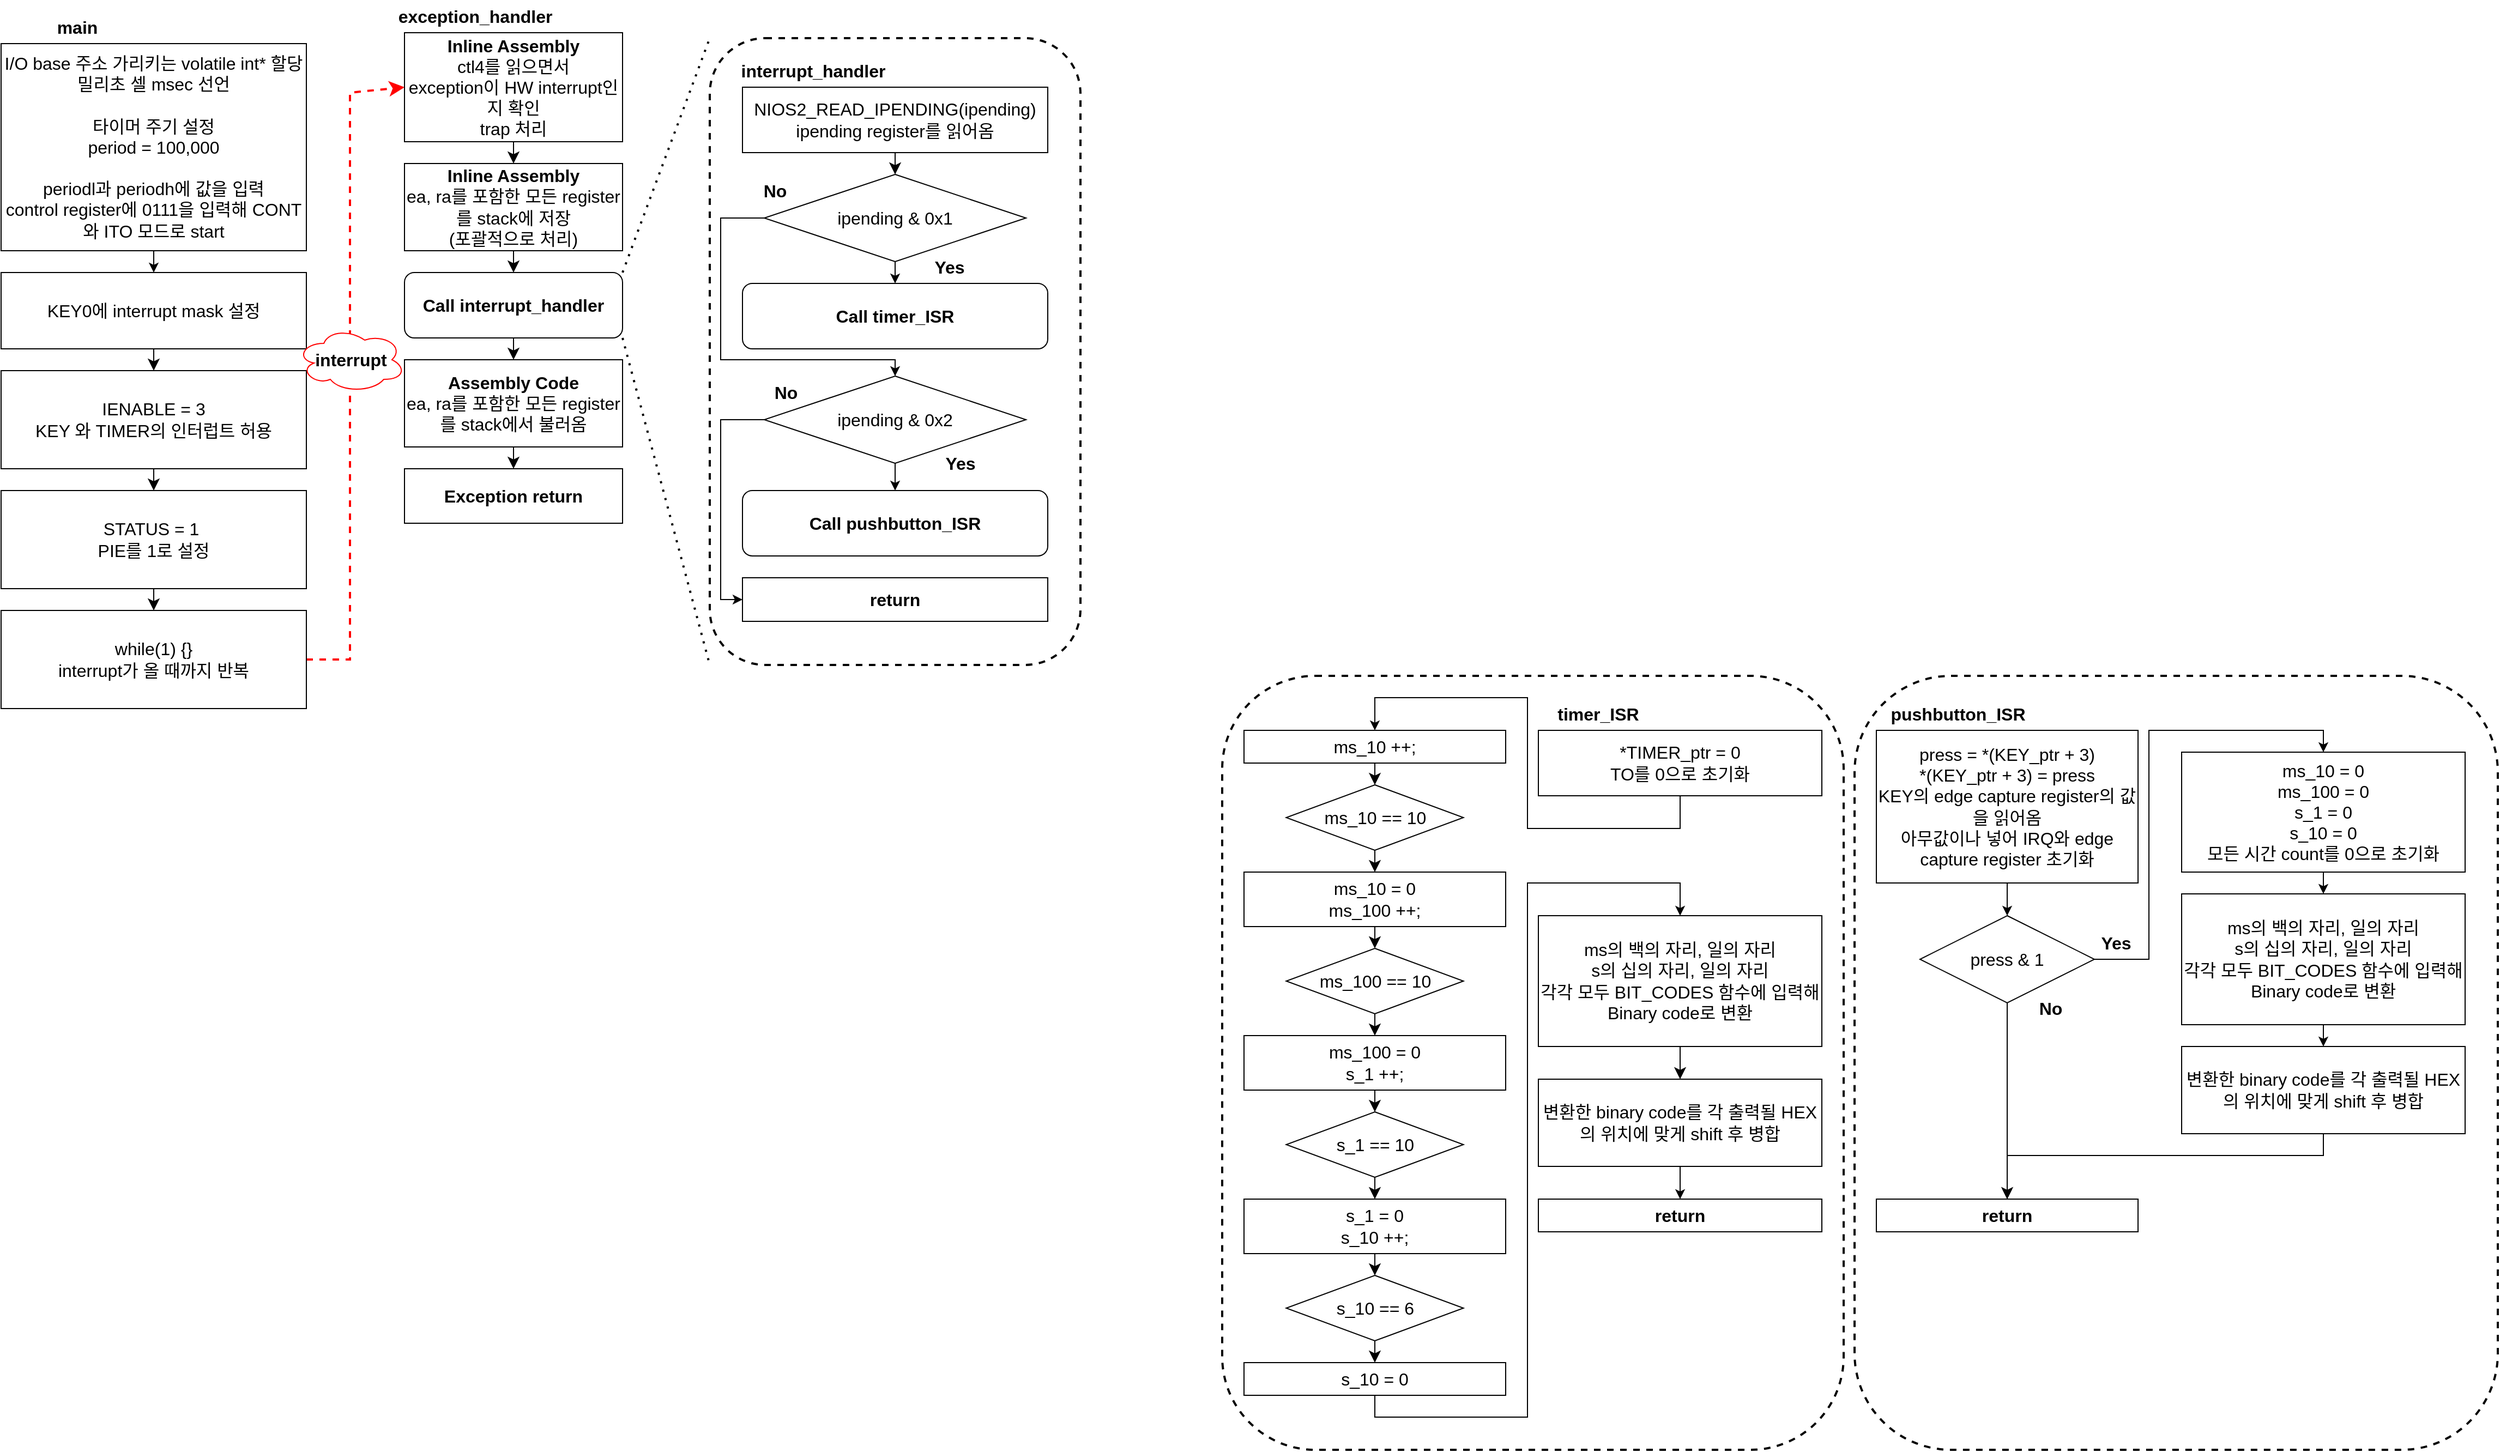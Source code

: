 <mxfile version="24.7.17">
  <diagram name="페이지-1" id="9iILnwIiuNrRD6EVz0-I">
    <mxGraphModel dx="1036" dy="515" grid="1" gridSize="10" guides="1" tooltips="1" connect="1" arrows="1" fold="1" page="1" pageScale="1" pageWidth="827" pageHeight="1169" math="0" shadow="0">
      <root>
        <mxCell id="0" />
        <mxCell id="1" parent="0" />
        <mxCell id="nFpczwYycdGY-wKEFIsx-53" value="main" style="text;html=1;strokeColor=none;fillColor=none;align=center;verticalAlign=middle;whiteSpace=wrap;rounded=0;fontSize=16;fontStyle=1" vertex="1" parent="1">
          <mxGeometry x="80" y="90" width="60" height="30" as="geometry" />
        </mxCell>
        <mxCell id="nFpczwYycdGY-wKEFIsx-54" style="edgeStyle=none;shape=connector;rounded=0;orthogonalLoop=1;jettySize=auto;html=1;exitX=0.5;exitY=1;exitDx=0;exitDy=0;entryX=0.5;entryY=0;entryDx=0;entryDy=0;labelBackgroundColor=default;strokeColor=default;align=center;verticalAlign=middle;fontFamily=Helvetica;fontSize=12;fontColor=default;endArrow=classic;startSize=8;endSize=8;" edge="1" parent="1" source="nFpczwYycdGY-wKEFIsx-55" target="nFpczwYycdGY-wKEFIsx-57">
          <mxGeometry relative="1" as="geometry" />
        </mxCell>
        <mxCell id="nFpczwYycdGY-wKEFIsx-55" value="&lt;font&gt;KEY0에 interrupt mask 설정&lt;/font&gt;" style="rounded=0;whiteSpace=wrap;html=1;fontSize=16;fontColor=#000000;" vertex="1" parent="1">
          <mxGeometry x="40" y="330" width="280" height="70" as="geometry" />
        </mxCell>
        <mxCell id="nFpczwYycdGY-wKEFIsx-56" style="edgeStyle=none;shape=connector;rounded=0;orthogonalLoop=1;jettySize=auto;html=1;exitX=0.5;exitY=1;exitDx=0;exitDy=0;entryX=0.5;entryY=0;entryDx=0;entryDy=0;labelBackgroundColor=default;strokeColor=default;align=center;verticalAlign=middle;fontFamily=Helvetica;fontSize=12;fontColor=default;endArrow=classic;startSize=8;endSize=8;" edge="1" parent="1" source="nFpczwYycdGY-wKEFIsx-57" target="nFpczwYycdGY-wKEFIsx-59">
          <mxGeometry relative="1" as="geometry" />
        </mxCell>
        <mxCell id="nFpczwYycdGY-wKEFIsx-57" value="&lt;font style=&quot;&quot;&gt;IENABLE = 3&lt;/font&gt;&lt;div&gt;&lt;font style=&quot;&quot;&gt;KEY 와 TIMER의 인터럽트 허용&lt;/font&gt;&lt;/div&gt;" style="rounded=0;whiteSpace=wrap;html=1;fontSize=16;fontColor=#000000;" vertex="1" parent="1">
          <mxGeometry x="40" y="420" width="280" height="90" as="geometry" />
        </mxCell>
        <mxCell id="nFpczwYycdGY-wKEFIsx-58" style="edgeStyle=none;shape=connector;rounded=0;orthogonalLoop=1;jettySize=auto;html=1;exitX=0.5;exitY=1;exitDx=0;exitDy=0;entryX=0.5;entryY=0;entryDx=0;entryDy=0;labelBackgroundColor=default;strokeColor=default;align=center;verticalAlign=middle;fontFamily=Helvetica;fontSize=12;fontColor=default;endArrow=classic;startSize=8;endSize=8;" edge="1" parent="1" source="nFpczwYycdGY-wKEFIsx-59" target="nFpczwYycdGY-wKEFIsx-61">
          <mxGeometry relative="1" as="geometry" />
        </mxCell>
        <mxCell id="nFpczwYycdGY-wKEFIsx-59" value="&lt;font&gt;STATUS = 1&amp;nbsp;&lt;/font&gt;&lt;div&gt;&lt;font&gt;PIE를 1로 설정&lt;/font&gt;&lt;/div&gt;" style="rounded=0;whiteSpace=wrap;html=1;fontSize=16;fontColor=#000000;" vertex="1" parent="1">
          <mxGeometry x="40" y="530" width="280" height="90" as="geometry" />
        </mxCell>
        <mxCell id="nFpczwYycdGY-wKEFIsx-60" style="edgeStyle=none;shape=connector;rounded=0;orthogonalLoop=1;jettySize=auto;html=1;exitX=1;exitY=0.5;exitDx=0;exitDy=0;entryX=0;entryY=0.5;entryDx=0;entryDy=0;labelBackgroundColor=default;strokeColor=#FF0000;align=center;verticalAlign=middle;fontFamily=Helvetica;fontSize=12;fontColor=default;endArrow=classic;startSize=8;endSize=8;strokeWidth=2;dashed=1;" edge="1" parent="1" source="nFpczwYycdGY-wKEFIsx-61" target="nFpczwYycdGY-wKEFIsx-63">
          <mxGeometry relative="1" as="geometry">
            <Array as="points">
              <mxPoint x="360" y="685" />
              <mxPoint x="360" y="165" />
            </Array>
          </mxGeometry>
        </mxCell>
        <mxCell id="nFpczwYycdGY-wKEFIsx-61" value="while(1) {}&lt;font&gt;&lt;br&gt;interrupt가 올 때까지 반복&lt;/font&gt;" style="rounded=0;whiteSpace=wrap;html=1;fontSize=16;fontColor=#000000;" vertex="1" parent="1">
          <mxGeometry x="40" y="640" width="280" height="90" as="geometry" />
        </mxCell>
        <mxCell id="nFpczwYycdGY-wKEFIsx-62" style="edgeStyle=none;shape=connector;rounded=0;orthogonalLoop=1;jettySize=auto;html=1;exitX=0.5;exitY=1;exitDx=0;exitDy=0;entryX=0.5;entryY=0;entryDx=0;entryDy=0;labelBackgroundColor=default;strokeColor=default;align=center;verticalAlign=middle;fontFamily=Helvetica;fontSize=12;fontColor=default;endArrow=classic;startSize=8;endSize=8;" edge="1" parent="1" source="nFpczwYycdGY-wKEFIsx-63" target="nFpczwYycdGY-wKEFIsx-66">
          <mxGeometry relative="1" as="geometry" />
        </mxCell>
        <mxCell id="nFpczwYycdGY-wKEFIsx-63" value="&lt;b&gt;Inline Assembly&lt;/b&gt;&lt;br&gt;&lt;font&gt;ctl4를 읽으면서 &lt;br&gt;exception이 HW interrupt인지 확인&lt;br&gt;trap 처리&lt;/font&gt;" style="rounded=0;whiteSpace=wrap;html=1;fontSize=16;fontColor=#000000;" vertex="1" parent="1">
          <mxGeometry x="410" y="110" width="200" height="100" as="geometry" />
        </mxCell>
        <mxCell id="nFpczwYycdGY-wKEFIsx-64" value="exception_handler" style="text;html=1;strokeColor=none;fillColor=none;align=center;verticalAlign=middle;whiteSpace=wrap;rounded=0;fontSize=16;fontStyle=1" vertex="1" parent="1">
          <mxGeometry x="410" y="80" width="130" height="30" as="geometry" />
        </mxCell>
        <mxCell id="nFpczwYycdGY-wKEFIsx-65" style="edgeStyle=none;shape=connector;rounded=0;orthogonalLoop=1;jettySize=auto;html=1;exitX=0.5;exitY=1;exitDx=0;exitDy=0;entryX=0.5;entryY=0;entryDx=0;entryDy=0;labelBackgroundColor=default;strokeColor=default;align=center;verticalAlign=middle;fontFamily=Helvetica;fontSize=12;fontColor=default;endArrow=classic;startSize=8;endSize=8;" edge="1" parent="1" source="nFpczwYycdGY-wKEFIsx-66" target="nFpczwYycdGY-wKEFIsx-68">
          <mxGeometry relative="1" as="geometry" />
        </mxCell>
        <mxCell id="nFpczwYycdGY-wKEFIsx-66" value="&lt;b&gt;Inline Assembly&lt;/b&gt;&lt;br&gt;&lt;font&gt;ea, ra를 포함한 모든 register를 stack에 저장&lt;/font&gt;&lt;div&gt;(포괄적으로 처리)&lt;/div&gt;" style="rounded=0;whiteSpace=wrap;html=1;fontSize=16;fontColor=#000000;" vertex="1" parent="1">
          <mxGeometry x="410" y="230" width="200" height="80" as="geometry" />
        </mxCell>
        <mxCell id="nFpczwYycdGY-wKEFIsx-67" style="edgeStyle=none;shape=connector;rounded=0;orthogonalLoop=1;jettySize=auto;html=1;exitX=0.5;exitY=1;exitDx=0;exitDy=0;entryX=0.5;entryY=0;entryDx=0;entryDy=0;labelBackgroundColor=default;strokeColor=default;align=center;verticalAlign=middle;fontFamily=Helvetica;fontSize=12;fontColor=default;endArrow=classic;startSize=8;endSize=8;" edge="1" parent="1" source="nFpczwYycdGY-wKEFIsx-68" target="nFpczwYycdGY-wKEFIsx-70">
          <mxGeometry relative="1" as="geometry" />
        </mxCell>
        <mxCell id="nFpczwYycdGY-wKEFIsx-68" value="Call interrupt_handler" style="rounded=1;whiteSpace=wrap;html=1;fontSize=16;fontStyle=1" vertex="1" parent="1">
          <mxGeometry x="410" y="330" width="200" height="60" as="geometry" />
        </mxCell>
        <mxCell id="nFpczwYycdGY-wKEFIsx-69" style="edgeStyle=none;shape=connector;rounded=0;orthogonalLoop=1;jettySize=auto;html=1;exitX=0.5;exitY=1;exitDx=0;exitDy=0;entryX=0.5;entryY=0;entryDx=0;entryDy=0;labelBackgroundColor=default;strokeColor=default;align=center;verticalAlign=middle;fontFamily=Helvetica;fontSize=12;fontColor=default;endArrow=classic;startSize=8;endSize=8;" edge="1" parent="1" source="nFpczwYycdGY-wKEFIsx-70" target="nFpczwYycdGY-wKEFIsx-71">
          <mxGeometry relative="1" as="geometry" />
        </mxCell>
        <mxCell id="nFpczwYycdGY-wKEFIsx-70" value="&lt;b&gt;Assembly Code&lt;/b&gt;&lt;br&gt;&lt;font&gt;ea, ra를 포함한 모든 register를 stack에서 불러옴&lt;/font&gt;" style="rounded=0;whiteSpace=wrap;html=1;fontSize=16;fontColor=#000000;" vertex="1" parent="1">
          <mxGeometry x="410" y="410" width="200" height="80" as="geometry" />
        </mxCell>
        <mxCell id="nFpczwYycdGY-wKEFIsx-71" value="&lt;b&gt;Exception return&lt;/b&gt;" style="rounded=0;whiteSpace=wrap;html=1;fontSize=16;" vertex="1" parent="1">
          <mxGeometry x="410" y="510" width="200" height="50" as="geometry" />
        </mxCell>
        <mxCell id="nFpczwYycdGY-wKEFIsx-72" style="edgeStyle=none;curved=1;rounded=0;orthogonalLoop=1;jettySize=auto;html=1;exitX=0.5;exitY=1;exitDx=0;exitDy=0;entryX=0.5;entryY=0;entryDx=0;entryDy=0;fontSize=12;startSize=8;endSize=8;" edge="1" parent="1" source="nFpczwYycdGY-wKEFIsx-73" target="nFpczwYycdGY-wKEFIsx-77">
          <mxGeometry relative="1" as="geometry" />
        </mxCell>
        <mxCell id="nFpczwYycdGY-wKEFIsx-73" value="NIOS2_READ_IPENDING(ipending)&lt;br&gt;ipending register를 읽어옴" style="rounded=0;whiteSpace=wrap;html=1;fontSize=16;" vertex="1" parent="1">
          <mxGeometry x="720" y="160" width="280" height="60" as="geometry" />
        </mxCell>
        <mxCell id="nFpczwYycdGY-wKEFIsx-74" value="interrupt_handler" style="text;html=1;strokeColor=none;fillColor=none;align=center;verticalAlign=middle;whiteSpace=wrap;rounded=0;fontSize=16;fontStyle=1" vertex="1" parent="1">
          <mxGeometry x="720" y="130" width="130" height="30" as="geometry" />
        </mxCell>
        <mxCell id="nFpczwYycdGY-wKEFIsx-75" style="edgeStyle=orthogonalEdgeStyle;rounded=0;orthogonalLoop=1;jettySize=auto;html=1;exitX=0.5;exitY=1;exitDx=0;exitDy=0;entryX=0.5;entryY=0;entryDx=0;entryDy=0;" edge="1" parent="1" source="nFpczwYycdGY-wKEFIsx-77" target="nFpczwYycdGY-wKEFIsx-78">
          <mxGeometry relative="1" as="geometry" />
        </mxCell>
        <mxCell id="nFpczwYycdGY-wKEFIsx-76" style="edgeStyle=orthogonalEdgeStyle;rounded=0;orthogonalLoop=1;jettySize=auto;html=1;exitX=0;exitY=0.5;exitDx=0;exitDy=0;entryX=0.5;entryY=0;entryDx=0;entryDy=0;" edge="1" parent="1" source="nFpczwYycdGY-wKEFIsx-77" target="nFpczwYycdGY-wKEFIsx-89">
          <mxGeometry relative="1" as="geometry">
            <Array as="points">
              <mxPoint x="700" y="280" />
              <mxPoint x="700" y="410" />
              <mxPoint x="860" y="410" />
            </Array>
          </mxGeometry>
        </mxCell>
        <mxCell id="nFpczwYycdGY-wKEFIsx-77" value="ipending &amp;amp; 0x1" style="rhombus;whiteSpace=wrap;html=1;fontSize=16;" vertex="1" parent="1">
          <mxGeometry x="740" y="240" width="240" height="80" as="geometry" />
        </mxCell>
        <mxCell id="nFpczwYycdGY-wKEFIsx-78" value="Call timer_ISR" style="rounded=1;whiteSpace=wrap;html=1;fontSize=16;fontStyle=1" vertex="1" parent="1">
          <mxGeometry x="720" y="340" width="280" height="60" as="geometry" />
        </mxCell>
        <mxCell id="nFpczwYycdGY-wKEFIsx-79" value="Yes" style="text;html=1;strokeColor=none;fillColor=none;align=center;verticalAlign=middle;whiteSpace=wrap;rounded=0;fontSize=16;fontStyle=1" vertex="1" parent="1">
          <mxGeometry x="880" y="310" width="60" height="30" as="geometry" />
        </mxCell>
        <mxCell id="nFpczwYycdGY-wKEFIsx-80" value="return" style="rounded=0;whiteSpace=wrap;html=1;fontSize=16;fontStyle=1" vertex="1" parent="1">
          <mxGeometry x="720" y="610" width="280" height="40" as="geometry" />
        </mxCell>
        <mxCell id="nFpczwYycdGY-wKEFIsx-81" value="No" style="text;html=1;strokeColor=none;fillColor=none;align=center;verticalAlign=middle;whiteSpace=wrap;rounded=0;fontSize=16;fontStyle=1" vertex="1" parent="1">
          <mxGeometry x="720" y="240" width="60" height="30" as="geometry" />
        </mxCell>
        <mxCell id="nFpczwYycdGY-wKEFIsx-82" value="interrupt" style="ellipse;shape=cloud;whiteSpace=wrap;html=1;strokeColor=#FF0000;align=center;verticalAlign=middle;fontFamily=Helvetica;fontSize=16;fontColor=default;fillColor=default;fontStyle=1;gradientColor=none;" vertex="1" parent="1">
          <mxGeometry x="311" y="380" width="100" height="60" as="geometry" />
        </mxCell>
        <mxCell id="nFpczwYycdGY-wKEFIsx-83" value="" style="endArrow=none;dashed=1;html=1;dashPattern=1 3;strokeWidth=2;rounded=0;labelBackgroundColor=default;strokeColor=default;align=center;verticalAlign=middle;fontFamily=Helvetica;fontSize=12;fontColor=default;startSize=8;endSize=8;shape=connector;exitX=1;exitY=0;exitDx=0;exitDy=0;entryX=0;entryY=0;entryDx=0;entryDy=0;" edge="1" parent="1" source="nFpczwYycdGY-wKEFIsx-68" target="nFpczwYycdGY-wKEFIsx-93">
          <mxGeometry width="50" height="50" relative="1" as="geometry">
            <mxPoint x="680" y="370" as="sourcePoint" />
            <mxPoint x="660" y="115.0" as="targetPoint" />
          </mxGeometry>
        </mxCell>
        <mxCell id="nFpczwYycdGY-wKEFIsx-84" value="" style="endArrow=none;dashed=1;html=1;dashPattern=1 3;strokeWidth=2;rounded=0;labelBackgroundColor=default;strokeColor=default;align=center;verticalAlign=middle;fontFamily=Helvetica;fontSize=12;fontColor=default;startSize=8;endSize=8;shape=connector;exitX=1;exitY=1;exitDx=0;exitDy=0;entryX=0;entryY=1;entryDx=0;entryDy=0;" edge="1" parent="1" source="nFpczwYycdGY-wKEFIsx-68" target="nFpczwYycdGY-wKEFIsx-93">
          <mxGeometry width="50" height="50" relative="1" as="geometry">
            <mxPoint x="680" y="370" as="sourcePoint" />
            <mxPoint x="660" y="540.0" as="targetPoint" />
          </mxGeometry>
        </mxCell>
        <mxCell id="nFpczwYycdGY-wKEFIsx-85" style="edgeStyle=orthogonalEdgeStyle;rounded=0;orthogonalLoop=1;jettySize=auto;html=1;exitX=0.5;exitY=1;exitDx=0;exitDy=0;entryX=0.5;entryY=0;entryDx=0;entryDy=0;" edge="1" parent="1" source="nFpczwYycdGY-wKEFIsx-86" target="nFpczwYycdGY-wKEFIsx-55">
          <mxGeometry relative="1" as="geometry" />
        </mxCell>
        <mxCell id="nFpczwYycdGY-wKEFIsx-86" value="&lt;div&gt;I/O base 주소 가리키는 volatile int* 할당&lt;/div&gt;&lt;div&gt;밀리초 셀 msec 선언&lt;/div&gt;&lt;div&gt;&lt;br&gt;&lt;/div&gt;타이머 주기 설정&lt;div&gt;period = 100,000&lt;br&gt;&lt;br&gt;periodl과 periodh에 값을 입력&lt;br&gt;control register에 0111을 입력해 CONT와 ITO 모드로 start&lt;/div&gt;" style="rounded=0;whiteSpace=wrap;html=1;fontSize=16;fontColor=#000000;" vertex="1" parent="1">
          <mxGeometry x="40" y="120" width="280" height="190" as="geometry" />
        </mxCell>
        <mxCell id="nFpczwYycdGY-wKEFIsx-87" style="edgeStyle=orthogonalEdgeStyle;rounded=0;orthogonalLoop=1;jettySize=auto;html=1;exitX=0.5;exitY=1;exitDx=0;exitDy=0;entryX=0.5;entryY=0;entryDx=0;entryDy=0;" edge="1" parent="1" source="nFpczwYycdGY-wKEFIsx-89" target="nFpczwYycdGY-wKEFIsx-92">
          <mxGeometry relative="1" as="geometry" />
        </mxCell>
        <mxCell id="nFpczwYycdGY-wKEFIsx-88" style="edgeStyle=orthogonalEdgeStyle;rounded=0;orthogonalLoop=1;jettySize=auto;html=1;exitX=0;exitY=0.5;exitDx=0;exitDy=0;entryX=0;entryY=0.5;entryDx=0;entryDy=0;" edge="1" parent="1" source="nFpczwYycdGY-wKEFIsx-89" target="nFpczwYycdGY-wKEFIsx-80">
          <mxGeometry relative="1" as="geometry">
            <Array as="points">
              <mxPoint x="700" y="465" />
              <mxPoint x="700" y="630" />
            </Array>
          </mxGeometry>
        </mxCell>
        <mxCell id="nFpczwYycdGY-wKEFIsx-89" value="ipending &amp;amp; 0x2" style="rhombus;whiteSpace=wrap;html=1;fontSize=16;" vertex="1" parent="1">
          <mxGeometry x="740" y="425" width="240" height="80" as="geometry" />
        </mxCell>
        <mxCell id="nFpczwYycdGY-wKEFIsx-90" value="Yes" style="text;html=1;strokeColor=none;fillColor=none;align=center;verticalAlign=middle;whiteSpace=wrap;rounded=0;fontSize=16;fontStyle=1" vertex="1" parent="1">
          <mxGeometry x="890" y="490" width="60" height="30" as="geometry" />
        </mxCell>
        <mxCell id="nFpczwYycdGY-wKEFIsx-91" value="No" style="text;html=1;strokeColor=none;fillColor=none;align=center;verticalAlign=middle;whiteSpace=wrap;rounded=0;fontSize=16;fontStyle=1" vertex="1" parent="1">
          <mxGeometry x="730" y="425" width="60" height="30" as="geometry" />
        </mxCell>
        <mxCell id="nFpczwYycdGY-wKEFIsx-92" value="Call pushbutton_ISR" style="rounded=1;whiteSpace=wrap;html=1;fontSize=16;fontStyle=1" vertex="1" parent="1">
          <mxGeometry x="720" y="530" width="280" height="60" as="geometry" />
        </mxCell>
        <mxCell id="nFpczwYycdGY-wKEFIsx-93" value="" style="rounded=1;whiteSpace=wrap;html=1;dashed=1;strokeWidth=2;fillColor=none;" vertex="1" parent="1">
          <mxGeometry x="690" y="115" width="340" height="575" as="geometry" />
        </mxCell>
        <mxCell id="nFpczwYycdGY-wKEFIsx-94" style="edgeStyle=none;shape=connector;rounded=0;orthogonalLoop=1;jettySize=auto;html=1;exitX=0.5;exitY=1;exitDx=0;exitDy=0;entryX=0.5;entryY=0;entryDx=0;entryDy=0;labelBackgroundColor=default;strokeColor=default;align=center;verticalAlign=middle;fontFamily=Helvetica;fontSize=12;fontColor=default;endArrow=classic;startSize=8;endSize=8;" edge="1" parent="1" source="nFpczwYycdGY-wKEFIsx-95" target="nFpczwYycdGY-wKEFIsx-97">
          <mxGeometry relative="1" as="geometry" />
        </mxCell>
        <mxCell id="nFpczwYycdGY-wKEFIsx-95" value="ms_10 ++;" style="rounded=0;whiteSpace=wrap;html=1;fontSize=16;" vertex="1" parent="1">
          <mxGeometry x="1180" y="750" width="240" height="30" as="geometry" />
        </mxCell>
        <mxCell id="nFpczwYycdGY-wKEFIsx-96" style="edgeStyle=none;shape=connector;rounded=0;orthogonalLoop=1;jettySize=auto;html=1;exitX=0.5;exitY=1;exitDx=0;exitDy=0;entryX=0.5;entryY=0;entryDx=0;entryDy=0;labelBackgroundColor=default;strokeColor=default;align=center;verticalAlign=middle;fontFamily=Helvetica;fontSize=12;fontColor=default;endArrow=classic;startSize=8;endSize=8;" edge="1" parent="1" source="nFpczwYycdGY-wKEFIsx-97" target="nFpczwYycdGY-wKEFIsx-99">
          <mxGeometry relative="1" as="geometry" />
        </mxCell>
        <mxCell id="nFpczwYycdGY-wKEFIsx-97" value="ms_10 == 10" style="rhombus;whiteSpace=wrap;html=1;fontSize=16;" vertex="1" parent="1">
          <mxGeometry x="1218.75" y="800" width="162.5" height="60" as="geometry" />
        </mxCell>
        <mxCell id="nFpczwYycdGY-wKEFIsx-98" style="edgeStyle=none;shape=connector;rounded=0;orthogonalLoop=1;jettySize=auto;html=1;exitX=0.5;exitY=1;exitDx=0;exitDy=0;entryX=0.5;entryY=0;entryDx=0;entryDy=0;labelBackgroundColor=default;strokeColor=default;align=center;verticalAlign=middle;fontFamily=Helvetica;fontSize=12;fontColor=default;endArrow=classic;startSize=8;endSize=8;" edge="1" parent="1" source="nFpczwYycdGY-wKEFIsx-99" target="nFpczwYycdGY-wKEFIsx-101">
          <mxGeometry relative="1" as="geometry" />
        </mxCell>
        <mxCell id="nFpczwYycdGY-wKEFIsx-99" value="ms_10 = 0&lt;br&gt;ms_100 ++;" style="rounded=0;whiteSpace=wrap;html=1;fontSize=16;" vertex="1" parent="1">
          <mxGeometry x="1180" y="880" width="240" height="50" as="geometry" />
        </mxCell>
        <mxCell id="nFpczwYycdGY-wKEFIsx-100" style="edgeStyle=none;shape=connector;rounded=0;orthogonalLoop=1;jettySize=auto;html=1;exitX=0.5;exitY=1;exitDx=0;exitDy=0;entryX=0.5;entryY=0;entryDx=0;entryDy=0;labelBackgroundColor=default;strokeColor=default;align=center;verticalAlign=middle;fontFamily=Helvetica;fontSize=12;fontColor=default;endArrow=classic;startSize=8;endSize=8;" edge="1" parent="1" source="nFpczwYycdGY-wKEFIsx-101" target="nFpczwYycdGY-wKEFIsx-103">
          <mxGeometry relative="1" as="geometry" />
        </mxCell>
        <mxCell id="nFpczwYycdGY-wKEFIsx-101" value="ms_100 == 10" style="rhombus;whiteSpace=wrap;html=1;fontSize=16;" vertex="1" parent="1">
          <mxGeometry x="1218.75" y="950" width="162.5" height="60" as="geometry" />
        </mxCell>
        <mxCell id="nFpczwYycdGY-wKEFIsx-102" style="edgeStyle=none;shape=connector;rounded=0;orthogonalLoop=1;jettySize=auto;html=1;exitX=0.5;exitY=1;exitDx=0;exitDy=0;entryX=0.5;entryY=0;entryDx=0;entryDy=0;labelBackgroundColor=default;strokeColor=default;align=center;verticalAlign=middle;fontFamily=Helvetica;fontSize=12;fontColor=default;endArrow=classic;startSize=8;endSize=8;" edge="1" parent="1" source="nFpczwYycdGY-wKEFIsx-103" target="nFpczwYycdGY-wKEFIsx-105">
          <mxGeometry relative="1" as="geometry" />
        </mxCell>
        <mxCell id="nFpczwYycdGY-wKEFIsx-103" value="ms_100 = 0&lt;br&gt;s_1 ++;" style="rounded=0;whiteSpace=wrap;html=1;fontSize=16;" vertex="1" parent="1">
          <mxGeometry x="1180" y="1030" width="240" height="50" as="geometry" />
        </mxCell>
        <mxCell id="nFpczwYycdGY-wKEFIsx-104" style="edgeStyle=none;shape=connector;rounded=0;orthogonalLoop=1;jettySize=auto;html=1;exitX=0.5;exitY=1;exitDx=0;exitDy=0;entryX=0.5;entryY=0;entryDx=0;entryDy=0;labelBackgroundColor=default;strokeColor=default;align=center;verticalAlign=middle;fontFamily=Helvetica;fontSize=12;fontColor=default;endArrow=classic;startSize=8;endSize=8;" edge="1" parent="1" source="nFpczwYycdGY-wKEFIsx-105" target="nFpczwYycdGY-wKEFIsx-107">
          <mxGeometry relative="1" as="geometry" />
        </mxCell>
        <mxCell id="nFpczwYycdGY-wKEFIsx-105" value="s_1 == 10" style="rhombus;whiteSpace=wrap;html=1;fontSize=16;" vertex="1" parent="1">
          <mxGeometry x="1218.75" y="1100" width="162.5" height="60" as="geometry" />
        </mxCell>
        <mxCell id="nFpczwYycdGY-wKEFIsx-106" style="edgeStyle=none;shape=connector;rounded=0;orthogonalLoop=1;jettySize=auto;html=1;exitX=0.5;exitY=1;exitDx=0;exitDy=0;entryX=0.5;entryY=0;entryDx=0;entryDy=0;labelBackgroundColor=default;strokeColor=default;align=center;verticalAlign=middle;fontFamily=Helvetica;fontSize=12;fontColor=default;endArrow=classic;startSize=8;endSize=8;" edge="1" parent="1" source="nFpczwYycdGY-wKEFIsx-107" target="nFpczwYycdGY-wKEFIsx-109">
          <mxGeometry relative="1" as="geometry" />
        </mxCell>
        <mxCell id="nFpczwYycdGY-wKEFIsx-107" value="s_1 = 0&lt;br&gt;s_10 ++;" style="rounded=0;whiteSpace=wrap;html=1;fontSize=16;" vertex="1" parent="1">
          <mxGeometry x="1180" y="1180" width="240" height="50" as="geometry" />
        </mxCell>
        <mxCell id="nFpczwYycdGY-wKEFIsx-108" style="edgeStyle=none;shape=connector;rounded=0;orthogonalLoop=1;jettySize=auto;html=1;exitX=0.5;exitY=1;exitDx=0;exitDy=0;entryX=0.5;entryY=0;entryDx=0;entryDy=0;labelBackgroundColor=default;strokeColor=default;align=center;verticalAlign=middle;fontFamily=Helvetica;fontSize=12;fontColor=default;endArrow=classic;startSize=8;endSize=8;" edge="1" parent="1" source="nFpczwYycdGY-wKEFIsx-109" target="nFpczwYycdGY-wKEFIsx-111">
          <mxGeometry relative="1" as="geometry" />
        </mxCell>
        <mxCell id="nFpczwYycdGY-wKEFIsx-109" value="s_10 == 6" style="rhombus;whiteSpace=wrap;html=1;fontSize=16;" vertex="1" parent="1">
          <mxGeometry x="1218.75" y="1250" width="162.5" height="60" as="geometry" />
        </mxCell>
        <mxCell id="nFpczwYycdGY-wKEFIsx-110" style="edgeStyle=orthogonalEdgeStyle;rounded=0;orthogonalLoop=1;jettySize=auto;html=1;exitX=0.5;exitY=1;exitDx=0;exitDy=0;entryX=0.5;entryY=0;entryDx=0;entryDy=0;" edge="1" parent="1" source="nFpczwYycdGY-wKEFIsx-111" target="nFpczwYycdGY-wKEFIsx-119">
          <mxGeometry relative="1" as="geometry">
            <Array as="points">
              <mxPoint x="1300" y="1380" />
              <mxPoint x="1440" y="1380" />
              <mxPoint x="1440" y="890" />
              <mxPoint x="1580" y="890" />
            </Array>
          </mxGeometry>
        </mxCell>
        <mxCell id="nFpczwYycdGY-wKEFIsx-111" value="s_10 = 0" style="rounded=0;whiteSpace=wrap;html=1;fontSize=16;" vertex="1" parent="1">
          <mxGeometry x="1180" y="1330" width="240" height="30" as="geometry" />
        </mxCell>
        <mxCell id="nFpczwYycdGY-wKEFIsx-112" value="timer_ISR" style="text;html=1;strokeColor=none;fillColor=none;align=center;verticalAlign=middle;whiteSpace=wrap;rounded=0;fontSize=16;fontStyle=1" vertex="1" parent="1">
          <mxGeometry x="1450" y="720" width="110" height="30" as="geometry" />
        </mxCell>
        <mxCell id="nFpczwYycdGY-wKEFIsx-113" style="edgeStyle=orthogonalEdgeStyle;rounded=0;orthogonalLoop=1;jettySize=auto;html=1;exitX=0.5;exitY=1;exitDx=0;exitDy=0;entryX=0.5;entryY=0;entryDx=0;entryDy=0;" edge="1" parent="1" source="nFpczwYycdGY-wKEFIsx-114" target="nFpczwYycdGY-wKEFIsx-95">
          <mxGeometry relative="1" as="geometry">
            <Array as="points">
              <mxPoint x="1580" y="840" />
              <mxPoint x="1440" y="840" />
              <mxPoint x="1440" y="720" />
              <mxPoint x="1300" y="720" />
            </Array>
          </mxGeometry>
        </mxCell>
        <mxCell id="nFpczwYycdGY-wKEFIsx-114" value="*TIMER_ptr = 0&lt;br&gt;TO를 0으로 초기화" style="rounded=0;whiteSpace=wrap;html=1;strokeColor=default;align=center;verticalAlign=middle;fontFamily=Helvetica;fontSize=16;fontColor=default;fillColor=default;" vertex="1" parent="1">
          <mxGeometry x="1450" y="750" width="260" height="60" as="geometry" />
        </mxCell>
        <mxCell id="nFpczwYycdGY-wKEFIsx-115" value="return" style="rounded=0;whiteSpace=wrap;html=1;strokeColor=default;align=center;verticalAlign=middle;fontFamily=Helvetica;fontSize=16;fontColor=default;fillColor=default;fontStyle=1" vertex="1" parent="1">
          <mxGeometry x="1450" y="1180" width="260" height="30" as="geometry" />
        </mxCell>
        <mxCell id="nFpczwYycdGY-wKEFIsx-116" style="edgeStyle=orthogonalEdgeStyle;rounded=0;orthogonalLoop=1;jettySize=auto;html=1;exitX=0.5;exitY=1;exitDx=0;exitDy=0;entryX=0.5;entryY=0;entryDx=0;entryDy=0;" edge="1" parent="1" source="nFpczwYycdGY-wKEFIsx-117" target="nFpczwYycdGY-wKEFIsx-115">
          <mxGeometry relative="1" as="geometry" />
        </mxCell>
        <mxCell id="nFpczwYycdGY-wKEFIsx-117" value="변환한 binary code를 각 출력될 HEX의 위치에 맞게 shift 후 병합" style="rounded=0;whiteSpace=wrap;html=1;strokeColor=default;align=center;verticalAlign=middle;fontFamily=Helvetica;fontSize=16;fontColor=default;fillColor=default;" vertex="1" parent="1">
          <mxGeometry x="1450" y="1070" width="260" height="80" as="geometry" />
        </mxCell>
        <mxCell id="nFpczwYycdGY-wKEFIsx-118" style="edgeStyle=none;shape=connector;rounded=0;orthogonalLoop=1;jettySize=auto;html=1;exitX=0.5;exitY=1;exitDx=0;exitDy=0;entryX=0.5;entryY=0;entryDx=0;entryDy=0;labelBackgroundColor=default;strokeColor=default;align=center;verticalAlign=middle;fontFamily=Helvetica;fontSize=12;fontColor=default;endArrow=classic;startSize=8;endSize=8;" edge="1" parent="1" source="nFpczwYycdGY-wKEFIsx-119" target="nFpczwYycdGY-wKEFIsx-117">
          <mxGeometry relative="1" as="geometry" />
        </mxCell>
        <mxCell id="nFpczwYycdGY-wKEFIsx-119" value="ms의 백의 자리, 일의 자리&lt;br&gt;s의 십의 자리, 일의 자리&lt;br&gt;각각 모두 BIT_CODES 함수에 입력해 Binary code로 변환" style="rounded=0;whiteSpace=wrap;html=1;strokeColor=default;align=center;verticalAlign=middle;fontFamily=Helvetica;fontSize=16;fontColor=default;fillColor=default;" vertex="1" parent="1">
          <mxGeometry x="1450" y="920" width="260" height="120" as="geometry" />
        </mxCell>
        <mxCell id="nFpczwYycdGY-wKEFIsx-120" value="pushbutton_ISR" style="text;html=1;strokeColor=none;fillColor=none;align=center;verticalAlign=middle;whiteSpace=wrap;rounded=0;fontSize=16;fontStyle=1" vertex="1" parent="1">
          <mxGeometry x="1760" y="720" width="150" height="30" as="geometry" />
        </mxCell>
        <mxCell id="nFpczwYycdGY-wKEFIsx-121" style="edgeStyle=orthogonalEdgeStyle;rounded=0;orthogonalLoop=1;jettySize=auto;html=1;exitX=0.5;exitY=1;exitDx=0;exitDy=0;entryX=0.5;entryY=0;entryDx=0;entryDy=0;" edge="1" parent="1" source="nFpczwYycdGY-wKEFIsx-122" target="nFpczwYycdGY-wKEFIsx-125">
          <mxGeometry relative="1" as="geometry" />
        </mxCell>
        <mxCell id="nFpczwYycdGY-wKEFIsx-122" value="press = *(KEY_ptr + 3)&lt;br&gt;*(KEY_ptr + 3) = press&lt;br&gt;KEY의 edge capture register의 값을 읽어옴&lt;br&gt;아무값이나 넣어 IRQ와 edge capture register 초기화" style="rounded=0;whiteSpace=wrap;html=1;fontSize=16;" vertex="1" parent="1">
          <mxGeometry x="1760" y="750" width="240" height="140" as="geometry" />
        </mxCell>
        <mxCell id="nFpczwYycdGY-wKEFIsx-123" style="edgeStyle=orthogonalEdgeStyle;rounded=0;orthogonalLoop=1;jettySize=auto;html=1;exitX=1;exitY=0.5;exitDx=0;exitDy=0;entryX=0.5;entryY=0;entryDx=0;entryDy=0;fontFamily=Helvetica;fontSize=16;fontColor=default;" edge="1" parent="1" source="nFpczwYycdGY-wKEFIsx-125" target="nFpczwYycdGY-wKEFIsx-129">
          <mxGeometry relative="1" as="geometry">
            <Array as="points">
              <mxPoint x="2010" y="960" />
              <mxPoint x="2010" y="750" />
              <mxPoint x="2170" y="750" />
            </Array>
            <mxPoint x="2180" y="790" as="targetPoint" />
          </mxGeometry>
        </mxCell>
        <mxCell id="nFpczwYycdGY-wKEFIsx-124" style="edgeStyle=none;shape=connector;rounded=0;orthogonalLoop=1;jettySize=auto;html=1;exitX=0.5;exitY=1;exitDx=0;exitDy=0;entryX=0.5;entryY=0;entryDx=0;entryDy=0;labelBackgroundColor=default;strokeColor=default;align=center;verticalAlign=middle;fontFamily=Helvetica;fontSize=12;fontColor=default;endArrow=classic;startSize=8;endSize=8;" edge="1" parent="1" source="nFpczwYycdGY-wKEFIsx-125" target="nFpczwYycdGY-wKEFIsx-130">
          <mxGeometry relative="1" as="geometry">
            <mxPoint x="1880" y="1020" as="targetPoint" />
          </mxGeometry>
        </mxCell>
        <mxCell id="nFpczwYycdGY-wKEFIsx-125" value="press &amp;amp; 1" style="rhombus;whiteSpace=wrap;html=1;rounded=0;strokeColor=default;align=center;verticalAlign=middle;fontFamily=Helvetica;fontSize=16;fontColor=default;fillColor=default;" vertex="1" parent="1">
          <mxGeometry x="1800" y="920" width="160" height="80" as="geometry" />
        </mxCell>
        <mxCell id="nFpczwYycdGY-wKEFIsx-126" value="Yes" style="text;html=1;strokeColor=none;fillColor=none;align=center;verticalAlign=middle;whiteSpace=wrap;rounded=0;fontSize=16;fontFamily=Helvetica;fontColor=default;fontStyle=1" vertex="1" parent="1">
          <mxGeometry x="1950" y="930" width="60" height="30" as="geometry" />
        </mxCell>
        <mxCell id="nFpczwYycdGY-wKEFIsx-127" value="No" style="text;html=1;strokeColor=none;fillColor=none;align=center;verticalAlign=middle;whiteSpace=wrap;rounded=0;fontSize=16;fontFamily=Helvetica;fontColor=default;fontStyle=1" vertex="1" parent="1">
          <mxGeometry x="1890" y="990" width="60" height="30" as="geometry" />
        </mxCell>
        <mxCell id="nFpczwYycdGY-wKEFIsx-128" style="edgeStyle=orthogonalEdgeStyle;rounded=0;orthogonalLoop=1;jettySize=auto;html=1;exitX=0.5;exitY=1;exitDx=0;exitDy=0;entryX=0.5;entryY=0;entryDx=0;entryDy=0;" edge="1" parent="1" source="nFpczwYycdGY-wKEFIsx-129" target="nFpczwYycdGY-wKEFIsx-132">
          <mxGeometry relative="1" as="geometry" />
        </mxCell>
        <mxCell id="nFpczwYycdGY-wKEFIsx-129" value="ms_10 = 0&lt;br&gt;ms_100 = 0&lt;br&gt;s_1 = 0&lt;br&gt;s_10 = 0&lt;br&gt;모든 시간 count를 0으로 초기화" style="rounded=0;whiteSpace=wrap;html=1;fontSize=16;" vertex="1" parent="1">
          <mxGeometry x="2040" y="770" width="260" height="110" as="geometry" />
        </mxCell>
        <mxCell id="nFpczwYycdGY-wKEFIsx-130" value="return" style="rounded=0;whiteSpace=wrap;html=1;strokeColor=default;align=center;verticalAlign=middle;fontFamily=Helvetica;fontSize=16;fontColor=default;fillColor=default;fontStyle=1" vertex="1" parent="1">
          <mxGeometry x="1760" y="1180" width="240" height="30" as="geometry" />
        </mxCell>
        <mxCell id="nFpczwYycdGY-wKEFIsx-131" style="edgeStyle=orthogonalEdgeStyle;rounded=0;orthogonalLoop=1;jettySize=auto;html=1;exitX=0.5;exitY=1;exitDx=0;exitDy=0;entryX=0.5;entryY=0;entryDx=0;entryDy=0;" edge="1" parent="1" source="nFpczwYycdGY-wKEFIsx-132" target="nFpczwYycdGY-wKEFIsx-134">
          <mxGeometry relative="1" as="geometry" />
        </mxCell>
        <mxCell id="nFpczwYycdGY-wKEFIsx-132" value="ms의 백의 자리, 일의 자리&lt;br&gt;s의 십의 자리, 일의 자리&lt;br&gt;각각 모두 BIT_CODES 함수에 입력해 Binary code로 변환" style="rounded=0;whiteSpace=wrap;html=1;strokeColor=default;align=center;verticalAlign=middle;fontFamily=Helvetica;fontSize=16;fontColor=default;fillColor=default;" vertex="1" parent="1">
          <mxGeometry x="2040" y="900" width="260" height="120" as="geometry" />
        </mxCell>
        <mxCell id="nFpczwYycdGY-wKEFIsx-133" style="edgeStyle=orthogonalEdgeStyle;rounded=0;orthogonalLoop=1;jettySize=auto;html=1;exitX=0.5;exitY=1;exitDx=0;exitDy=0;entryX=0.5;entryY=0;entryDx=0;entryDy=0;" edge="1" parent="1" source="nFpczwYycdGY-wKEFIsx-134" target="nFpczwYycdGY-wKEFIsx-130">
          <mxGeometry relative="1" as="geometry">
            <Array as="points">
              <mxPoint x="2170" y="1140" />
              <mxPoint x="1880" y="1140" />
            </Array>
          </mxGeometry>
        </mxCell>
        <mxCell id="nFpczwYycdGY-wKEFIsx-134" value="변환한 binary code를 각 출력될 HEX의 위치에 맞게 shift 후 병합" style="rounded=0;whiteSpace=wrap;html=1;strokeColor=default;align=center;verticalAlign=middle;fontFamily=Helvetica;fontSize=16;fontColor=default;fillColor=default;" vertex="1" parent="1">
          <mxGeometry x="2040" y="1040" width="260" height="80" as="geometry" />
        </mxCell>
        <mxCell id="nFpczwYycdGY-wKEFIsx-135" value="" style="rounded=1;whiteSpace=wrap;html=1;fillColor=none;dashed=1;strokeWidth=2;" vertex="1" parent="1">
          <mxGeometry x="1160" y="700" width="570" height="710" as="geometry" />
        </mxCell>
        <mxCell id="nFpczwYycdGY-wKEFIsx-136" value="" style="rounded=1;whiteSpace=wrap;html=1;fillColor=none;dashed=1;strokeWidth=2;" vertex="1" parent="1">
          <mxGeometry x="1740" y="700" width="590" height="710" as="geometry" />
        </mxCell>
      </root>
    </mxGraphModel>
  </diagram>
</mxfile>
